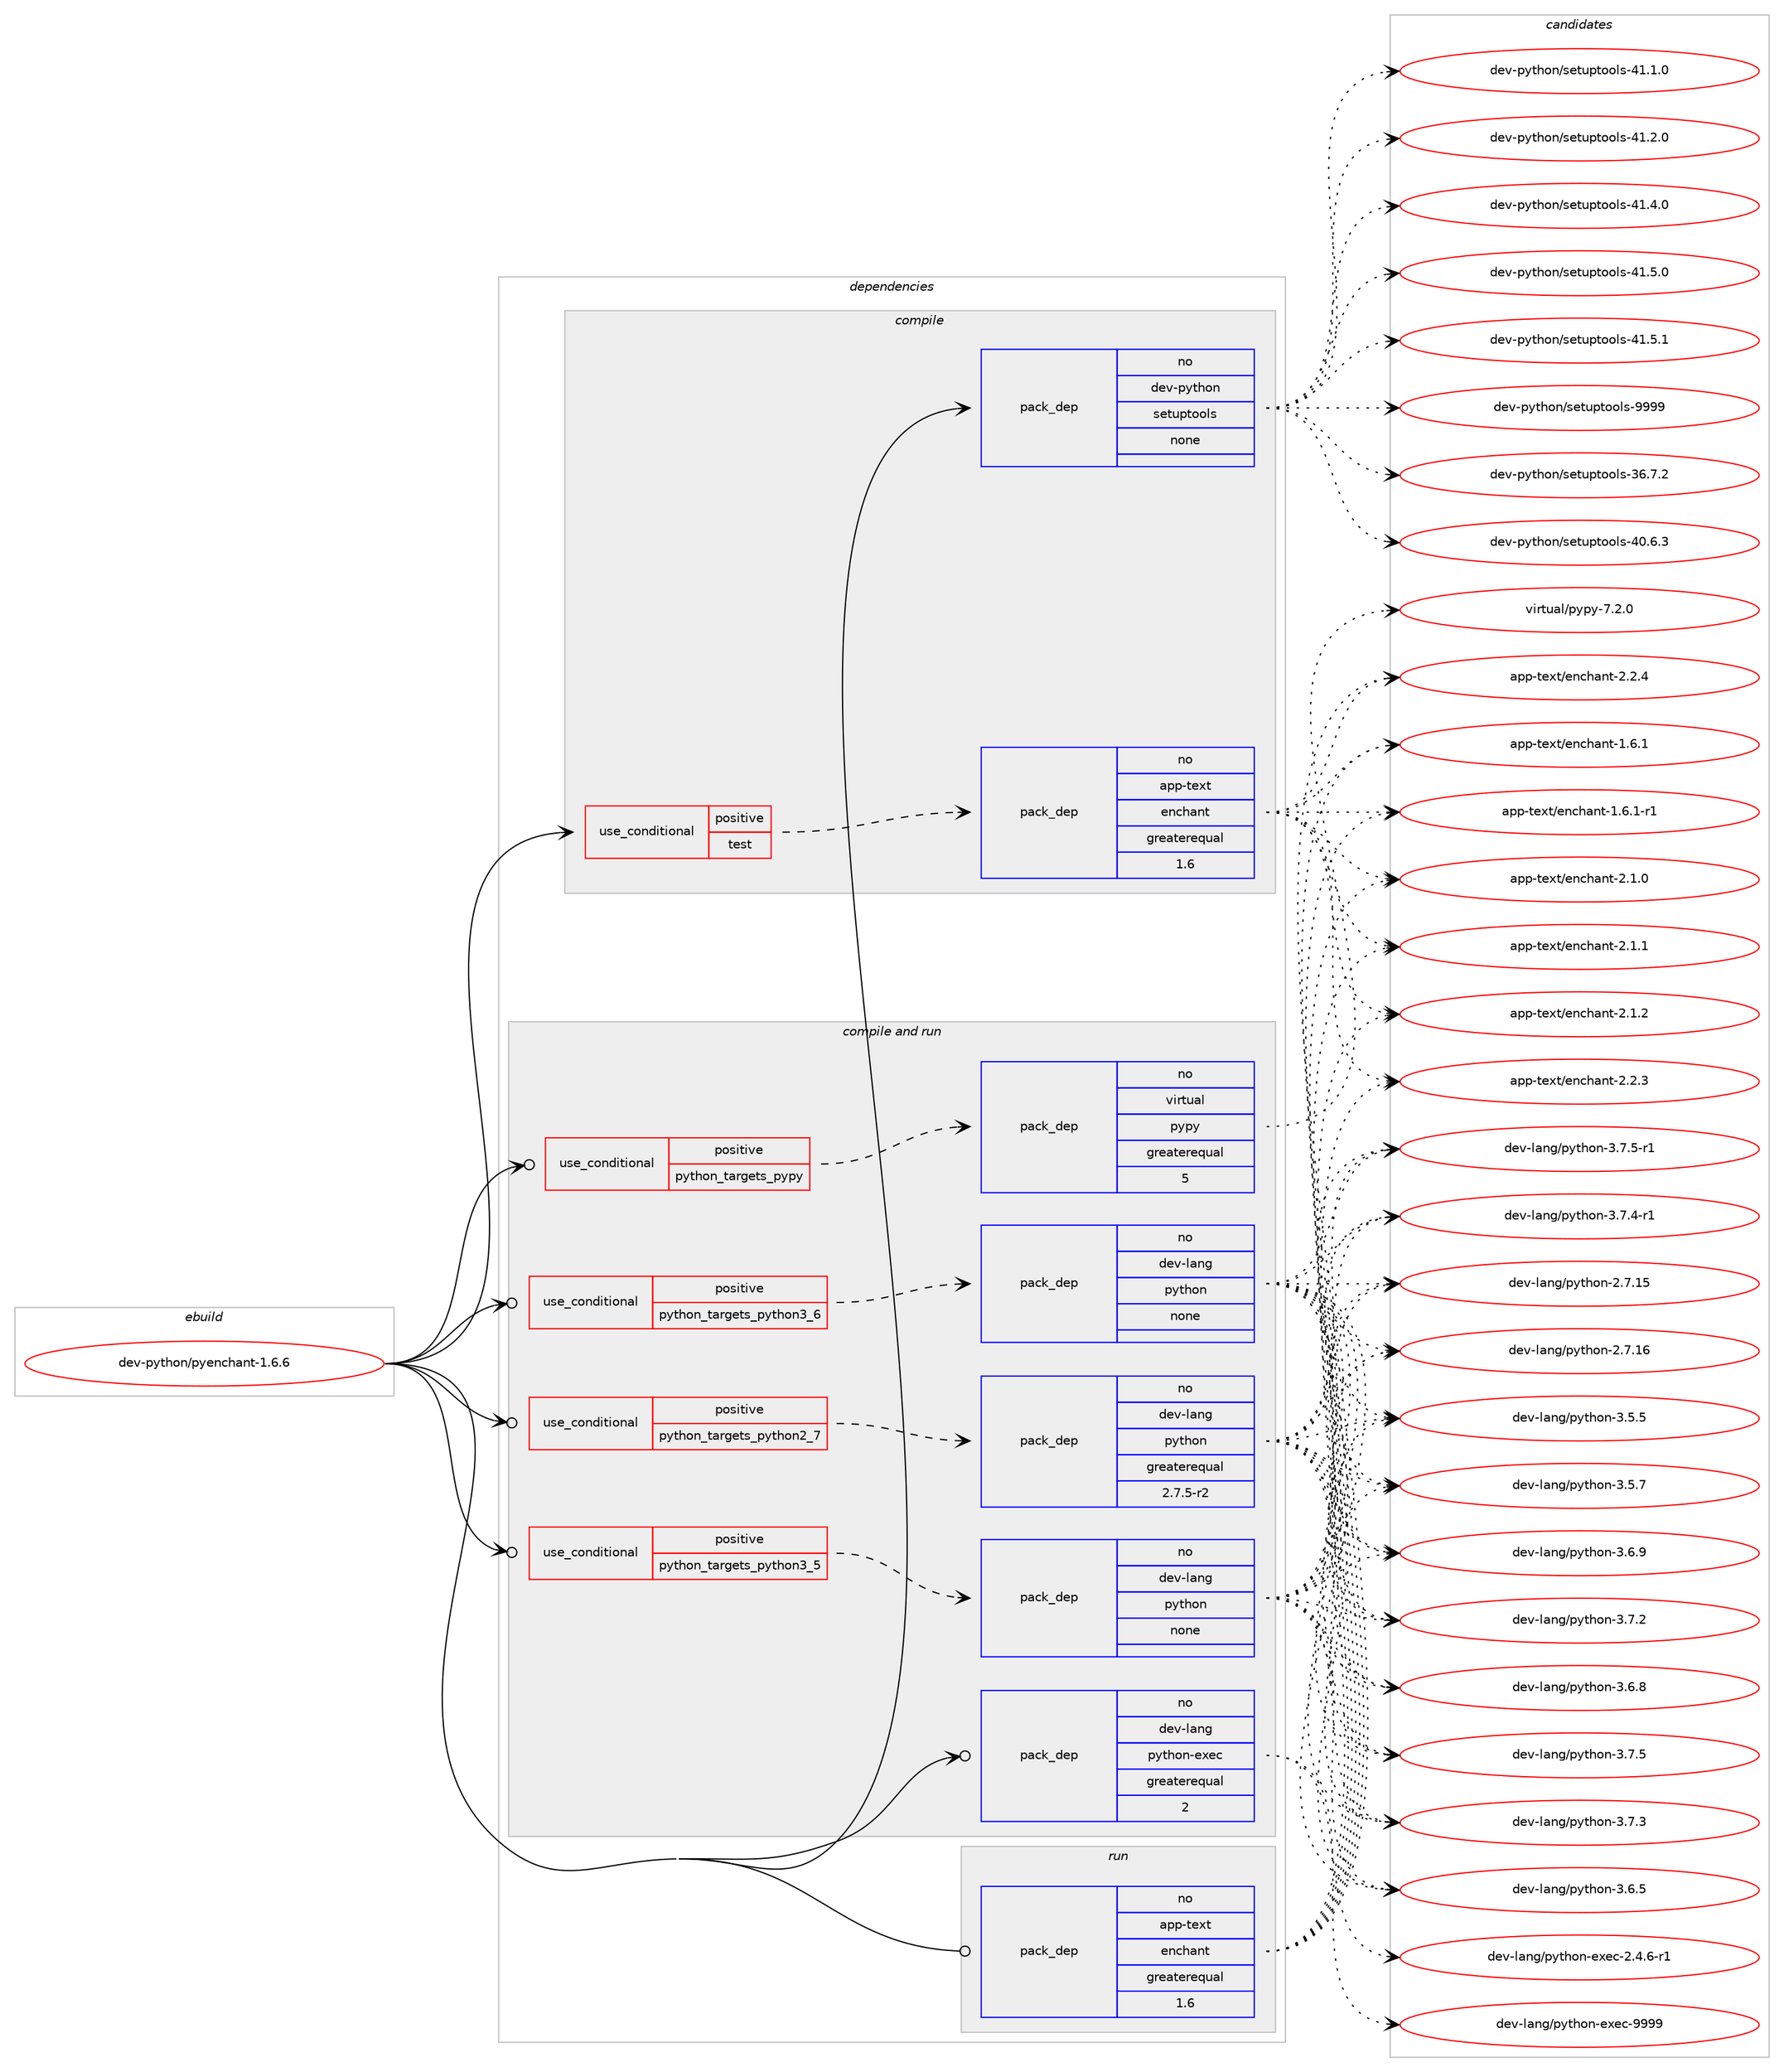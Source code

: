 digraph prolog {

# *************
# Graph options
# *************

newrank=true;
concentrate=true;
compound=true;
graph [rankdir=LR,fontname=Helvetica,fontsize=10,ranksep=1.5];#, ranksep=2.5, nodesep=0.2];
edge  [arrowhead=vee];
node  [fontname=Helvetica,fontsize=10];

# **********
# The ebuild
# **********

subgraph cluster_leftcol {
color=gray;
rank=same;
label=<<i>ebuild</i>>;
id [label="dev-python/pyenchant-1.6.6", color=red, width=4, href="../dev-python/pyenchant-1.6.6.svg"];
}

# ****************
# The dependencies
# ****************

subgraph cluster_midcol {
color=gray;
label=<<i>dependencies</i>>;
subgraph cluster_compile {
fillcolor="#eeeeee";
style=filled;
label=<<i>compile</i>>;
subgraph cond145736 {
dependency625463 [label=<<TABLE BORDER="0" CELLBORDER="1" CELLSPACING="0" CELLPADDING="4"><TR><TD ROWSPAN="3" CELLPADDING="10">use_conditional</TD></TR><TR><TD>positive</TD></TR><TR><TD>test</TD></TR></TABLE>>, shape=none, color=red];
subgraph pack467883 {
dependency625464 [label=<<TABLE BORDER="0" CELLBORDER="1" CELLSPACING="0" CELLPADDING="4" WIDTH="220"><TR><TD ROWSPAN="6" CELLPADDING="30">pack_dep</TD></TR><TR><TD WIDTH="110">no</TD></TR><TR><TD>app-text</TD></TR><TR><TD>enchant</TD></TR><TR><TD>greaterequal</TD></TR><TR><TD>1.6</TD></TR></TABLE>>, shape=none, color=blue];
}
dependency625463:e -> dependency625464:w [weight=20,style="dashed",arrowhead="vee"];
}
id:e -> dependency625463:w [weight=20,style="solid",arrowhead="vee"];
subgraph pack467884 {
dependency625465 [label=<<TABLE BORDER="0" CELLBORDER="1" CELLSPACING="0" CELLPADDING="4" WIDTH="220"><TR><TD ROWSPAN="6" CELLPADDING="30">pack_dep</TD></TR><TR><TD WIDTH="110">no</TD></TR><TR><TD>dev-python</TD></TR><TR><TD>setuptools</TD></TR><TR><TD>none</TD></TR><TR><TD></TD></TR></TABLE>>, shape=none, color=blue];
}
id:e -> dependency625465:w [weight=20,style="solid",arrowhead="vee"];
}
subgraph cluster_compileandrun {
fillcolor="#eeeeee";
style=filled;
label=<<i>compile and run</i>>;
subgraph cond145737 {
dependency625466 [label=<<TABLE BORDER="0" CELLBORDER="1" CELLSPACING="0" CELLPADDING="4"><TR><TD ROWSPAN="3" CELLPADDING="10">use_conditional</TD></TR><TR><TD>positive</TD></TR><TR><TD>python_targets_pypy</TD></TR></TABLE>>, shape=none, color=red];
subgraph pack467885 {
dependency625467 [label=<<TABLE BORDER="0" CELLBORDER="1" CELLSPACING="0" CELLPADDING="4" WIDTH="220"><TR><TD ROWSPAN="6" CELLPADDING="30">pack_dep</TD></TR><TR><TD WIDTH="110">no</TD></TR><TR><TD>virtual</TD></TR><TR><TD>pypy</TD></TR><TR><TD>greaterequal</TD></TR><TR><TD>5</TD></TR></TABLE>>, shape=none, color=blue];
}
dependency625466:e -> dependency625467:w [weight=20,style="dashed",arrowhead="vee"];
}
id:e -> dependency625466:w [weight=20,style="solid",arrowhead="odotvee"];
subgraph cond145738 {
dependency625468 [label=<<TABLE BORDER="0" CELLBORDER="1" CELLSPACING="0" CELLPADDING="4"><TR><TD ROWSPAN="3" CELLPADDING="10">use_conditional</TD></TR><TR><TD>positive</TD></TR><TR><TD>python_targets_python2_7</TD></TR></TABLE>>, shape=none, color=red];
subgraph pack467886 {
dependency625469 [label=<<TABLE BORDER="0" CELLBORDER="1" CELLSPACING="0" CELLPADDING="4" WIDTH="220"><TR><TD ROWSPAN="6" CELLPADDING="30">pack_dep</TD></TR><TR><TD WIDTH="110">no</TD></TR><TR><TD>dev-lang</TD></TR><TR><TD>python</TD></TR><TR><TD>greaterequal</TD></TR><TR><TD>2.7.5-r2</TD></TR></TABLE>>, shape=none, color=blue];
}
dependency625468:e -> dependency625469:w [weight=20,style="dashed",arrowhead="vee"];
}
id:e -> dependency625468:w [weight=20,style="solid",arrowhead="odotvee"];
subgraph cond145739 {
dependency625470 [label=<<TABLE BORDER="0" CELLBORDER="1" CELLSPACING="0" CELLPADDING="4"><TR><TD ROWSPAN="3" CELLPADDING="10">use_conditional</TD></TR><TR><TD>positive</TD></TR><TR><TD>python_targets_python3_5</TD></TR></TABLE>>, shape=none, color=red];
subgraph pack467887 {
dependency625471 [label=<<TABLE BORDER="0" CELLBORDER="1" CELLSPACING="0" CELLPADDING="4" WIDTH="220"><TR><TD ROWSPAN="6" CELLPADDING="30">pack_dep</TD></TR><TR><TD WIDTH="110">no</TD></TR><TR><TD>dev-lang</TD></TR><TR><TD>python</TD></TR><TR><TD>none</TD></TR><TR><TD></TD></TR></TABLE>>, shape=none, color=blue];
}
dependency625470:e -> dependency625471:w [weight=20,style="dashed",arrowhead="vee"];
}
id:e -> dependency625470:w [weight=20,style="solid",arrowhead="odotvee"];
subgraph cond145740 {
dependency625472 [label=<<TABLE BORDER="0" CELLBORDER="1" CELLSPACING="0" CELLPADDING="4"><TR><TD ROWSPAN="3" CELLPADDING="10">use_conditional</TD></TR><TR><TD>positive</TD></TR><TR><TD>python_targets_python3_6</TD></TR></TABLE>>, shape=none, color=red];
subgraph pack467888 {
dependency625473 [label=<<TABLE BORDER="0" CELLBORDER="1" CELLSPACING="0" CELLPADDING="4" WIDTH="220"><TR><TD ROWSPAN="6" CELLPADDING="30">pack_dep</TD></TR><TR><TD WIDTH="110">no</TD></TR><TR><TD>dev-lang</TD></TR><TR><TD>python</TD></TR><TR><TD>none</TD></TR><TR><TD></TD></TR></TABLE>>, shape=none, color=blue];
}
dependency625472:e -> dependency625473:w [weight=20,style="dashed",arrowhead="vee"];
}
id:e -> dependency625472:w [weight=20,style="solid",arrowhead="odotvee"];
subgraph pack467889 {
dependency625474 [label=<<TABLE BORDER="0" CELLBORDER="1" CELLSPACING="0" CELLPADDING="4" WIDTH="220"><TR><TD ROWSPAN="6" CELLPADDING="30">pack_dep</TD></TR><TR><TD WIDTH="110">no</TD></TR><TR><TD>dev-lang</TD></TR><TR><TD>python-exec</TD></TR><TR><TD>greaterequal</TD></TR><TR><TD>2</TD></TR></TABLE>>, shape=none, color=blue];
}
id:e -> dependency625474:w [weight=20,style="solid",arrowhead="odotvee"];
}
subgraph cluster_run {
fillcolor="#eeeeee";
style=filled;
label=<<i>run</i>>;
subgraph pack467890 {
dependency625475 [label=<<TABLE BORDER="0" CELLBORDER="1" CELLSPACING="0" CELLPADDING="4" WIDTH="220"><TR><TD ROWSPAN="6" CELLPADDING="30">pack_dep</TD></TR><TR><TD WIDTH="110">no</TD></TR><TR><TD>app-text</TD></TR><TR><TD>enchant</TD></TR><TR><TD>greaterequal</TD></TR><TR><TD>1.6</TD></TR></TABLE>>, shape=none, color=blue];
}
id:e -> dependency625475:w [weight=20,style="solid",arrowhead="odot"];
}
}

# **************
# The candidates
# **************

subgraph cluster_choices {
rank=same;
color=gray;
label=<<i>candidates</i>>;

subgraph choice467883 {
color=black;
nodesep=1;
choice9711211245116101120116471011109910497110116454946544649 [label="app-text/enchant-1.6.1", color=red, width=4,href="../app-text/enchant-1.6.1.svg"];
choice97112112451161011201164710111099104971101164549465446494511449 [label="app-text/enchant-1.6.1-r1", color=red, width=4,href="../app-text/enchant-1.6.1-r1.svg"];
choice9711211245116101120116471011109910497110116455046494648 [label="app-text/enchant-2.1.0", color=red, width=4,href="../app-text/enchant-2.1.0.svg"];
choice9711211245116101120116471011109910497110116455046494649 [label="app-text/enchant-2.1.1", color=red, width=4,href="../app-text/enchant-2.1.1.svg"];
choice9711211245116101120116471011109910497110116455046494650 [label="app-text/enchant-2.1.2", color=red, width=4,href="../app-text/enchant-2.1.2.svg"];
choice9711211245116101120116471011109910497110116455046504651 [label="app-text/enchant-2.2.3", color=red, width=4,href="../app-text/enchant-2.2.3.svg"];
choice9711211245116101120116471011109910497110116455046504652 [label="app-text/enchant-2.2.4", color=red, width=4,href="../app-text/enchant-2.2.4.svg"];
dependency625464:e -> choice9711211245116101120116471011109910497110116454946544649:w [style=dotted,weight="100"];
dependency625464:e -> choice97112112451161011201164710111099104971101164549465446494511449:w [style=dotted,weight="100"];
dependency625464:e -> choice9711211245116101120116471011109910497110116455046494648:w [style=dotted,weight="100"];
dependency625464:e -> choice9711211245116101120116471011109910497110116455046494649:w [style=dotted,weight="100"];
dependency625464:e -> choice9711211245116101120116471011109910497110116455046494650:w [style=dotted,weight="100"];
dependency625464:e -> choice9711211245116101120116471011109910497110116455046504651:w [style=dotted,weight="100"];
dependency625464:e -> choice9711211245116101120116471011109910497110116455046504652:w [style=dotted,weight="100"];
}
subgraph choice467884 {
color=black;
nodesep=1;
choice100101118451121211161041111104711510111611711211611111110811545515446554650 [label="dev-python/setuptools-36.7.2", color=red, width=4,href="../dev-python/setuptools-36.7.2.svg"];
choice100101118451121211161041111104711510111611711211611111110811545524846544651 [label="dev-python/setuptools-40.6.3", color=red, width=4,href="../dev-python/setuptools-40.6.3.svg"];
choice100101118451121211161041111104711510111611711211611111110811545524946494648 [label="dev-python/setuptools-41.1.0", color=red, width=4,href="../dev-python/setuptools-41.1.0.svg"];
choice100101118451121211161041111104711510111611711211611111110811545524946504648 [label="dev-python/setuptools-41.2.0", color=red, width=4,href="../dev-python/setuptools-41.2.0.svg"];
choice100101118451121211161041111104711510111611711211611111110811545524946524648 [label="dev-python/setuptools-41.4.0", color=red, width=4,href="../dev-python/setuptools-41.4.0.svg"];
choice100101118451121211161041111104711510111611711211611111110811545524946534648 [label="dev-python/setuptools-41.5.0", color=red, width=4,href="../dev-python/setuptools-41.5.0.svg"];
choice100101118451121211161041111104711510111611711211611111110811545524946534649 [label="dev-python/setuptools-41.5.1", color=red, width=4,href="../dev-python/setuptools-41.5.1.svg"];
choice10010111845112121116104111110471151011161171121161111111081154557575757 [label="dev-python/setuptools-9999", color=red, width=4,href="../dev-python/setuptools-9999.svg"];
dependency625465:e -> choice100101118451121211161041111104711510111611711211611111110811545515446554650:w [style=dotted,weight="100"];
dependency625465:e -> choice100101118451121211161041111104711510111611711211611111110811545524846544651:w [style=dotted,weight="100"];
dependency625465:e -> choice100101118451121211161041111104711510111611711211611111110811545524946494648:w [style=dotted,weight="100"];
dependency625465:e -> choice100101118451121211161041111104711510111611711211611111110811545524946504648:w [style=dotted,weight="100"];
dependency625465:e -> choice100101118451121211161041111104711510111611711211611111110811545524946524648:w [style=dotted,weight="100"];
dependency625465:e -> choice100101118451121211161041111104711510111611711211611111110811545524946534648:w [style=dotted,weight="100"];
dependency625465:e -> choice100101118451121211161041111104711510111611711211611111110811545524946534649:w [style=dotted,weight="100"];
dependency625465:e -> choice10010111845112121116104111110471151011161171121161111111081154557575757:w [style=dotted,weight="100"];
}
subgraph choice467885 {
color=black;
nodesep=1;
choice1181051141161179710847112121112121455546504648 [label="virtual/pypy-7.2.0", color=red, width=4,href="../virtual/pypy-7.2.0.svg"];
dependency625467:e -> choice1181051141161179710847112121112121455546504648:w [style=dotted,weight="100"];
}
subgraph choice467886 {
color=black;
nodesep=1;
choice10010111845108971101034711212111610411111045504655464953 [label="dev-lang/python-2.7.15", color=red, width=4,href="../dev-lang/python-2.7.15.svg"];
choice10010111845108971101034711212111610411111045504655464954 [label="dev-lang/python-2.7.16", color=red, width=4,href="../dev-lang/python-2.7.16.svg"];
choice100101118451089711010347112121116104111110455146534653 [label="dev-lang/python-3.5.5", color=red, width=4,href="../dev-lang/python-3.5.5.svg"];
choice100101118451089711010347112121116104111110455146534655 [label="dev-lang/python-3.5.7", color=red, width=4,href="../dev-lang/python-3.5.7.svg"];
choice100101118451089711010347112121116104111110455146544653 [label="dev-lang/python-3.6.5", color=red, width=4,href="../dev-lang/python-3.6.5.svg"];
choice100101118451089711010347112121116104111110455146544656 [label="dev-lang/python-3.6.8", color=red, width=4,href="../dev-lang/python-3.6.8.svg"];
choice100101118451089711010347112121116104111110455146544657 [label="dev-lang/python-3.6.9", color=red, width=4,href="../dev-lang/python-3.6.9.svg"];
choice100101118451089711010347112121116104111110455146554650 [label="dev-lang/python-3.7.2", color=red, width=4,href="../dev-lang/python-3.7.2.svg"];
choice100101118451089711010347112121116104111110455146554651 [label="dev-lang/python-3.7.3", color=red, width=4,href="../dev-lang/python-3.7.3.svg"];
choice1001011184510897110103471121211161041111104551465546524511449 [label="dev-lang/python-3.7.4-r1", color=red, width=4,href="../dev-lang/python-3.7.4-r1.svg"];
choice100101118451089711010347112121116104111110455146554653 [label="dev-lang/python-3.7.5", color=red, width=4,href="../dev-lang/python-3.7.5.svg"];
choice1001011184510897110103471121211161041111104551465546534511449 [label="dev-lang/python-3.7.5-r1", color=red, width=4,href="../dev-lang/python-3.7.5-r1.svg"];
dependency625469:e -> choice10010111845108971101034711212111610411111045504655464953:w [style=dotted,weight="100"];
dependency625469:e -> choice10010111845108971101034711212111610411111045504655464954:w [style=dotted,weight="100"];
dependency625469:e -> choice100101118451089711010347112121116104111110455146534653:w [style=dotted,weight="100"];
dependency625469:e -> choice100101118451089711010347112121116104111110455146534655:w [style=dotted,weight="100"];
dependency625469:e -> choice100101118451089711010347112121116104111110455146544653:w [style=dotted,weight="100"];
dependency625469:e -> choice100101118451089711010347112121116104111110455146544656:w [style=dotted,weight="100"];
dependency625469:e -> choice100101118451089711010347112121116104111110455146544657:w [style=dotted,weight="100"];
dependency625469:e -> choice100101118451089711010347112121116104111110455146554650:w [style=dotted,weight="100"];
dependency625469:e -> choice100101118451089711010347112121116104111110455146554651:w [style=dotted,weight="100"];
dependency625469:e -> choice1001011184510897110103471121211161041111104551465546524511449:w [style=dotted,weight="100"];
dependency625469:e -> choice100101118451089711010347112121116104111110455146554653:w [style=dotted,weight="100"];
dependency625469:e -> choice1001011184510897110103471121211161041111104551465546534511449:w [style=dotted,weight="100"];
}
subgraph choice467887 {
color=black;
nodesep=1;
choice10010111845108971101034711212111610411111045504655464953 [label="dev-lang/python-2.7.15", color=red, width=4,href="../dev-lang/python-2.7.15.svg"];
choice10010111845108971101034711212111610411111045504655464954 [label="dev-lang/python-2.7.16", color=red, width=4,href="../dev-lang/python-2.7.16.svg"];
choice100101118451089711010347112121116104111110455146534653 [label="dev-lang/python-3.5.5", color=red, width=4,href="../dev-lang/python-3.5.5.svg"];
choice100101118451089711010347112121116104111110455146534655 [label="dev-lang/python-3.5.7", color=red, width=4,href="../dev-lang/python-3.5.7.svg"];
choice100101118451089711010347112121116104111110455146544653 [label="dev-lang/python-3.6.5", color=red, width=4,href="../dev-lang/python-3.6.5.svg"];
choice100101118451089711010347112121116104111110455146544656 [label="dev-lang/python-3.6.8", color=red, width=4,href="../dev-lang/python-3.6.8.svg"];
choice100101118451089711010347112121116104111110455146544657 [label="dev-lang/python-3.6.9", color=red, width=4,href="../dev-lang/python-3.6.9.svg"];
choice100101118451089711010347112121116104111110455146554650 [label="dev-lang/python-3.7.2", color=red, width=4,href="../dev-lang/python-3.7.2.svg"];
choice100101118451089711010347112121116104111110455146554651 [label="dev-lang/python-3.7.3", color=red, width=4,href="../dev-lang/python-3.7.3.svg"];
choice1001011184510897110103471121211161041111104551465546524511449 [label="dev-lang/python-3.7.4-r1", color=red, width=4,href="../dev-lang/python-3.7.4-r1.svg"];
choice100101118451089711010347112121116104111110455146554653 [label="dev-lang/python-3.7.5", color=red, width=4,href="../dev-lang/python-3.7.5.svg"];
choice1001011184510897110103471121211161041111104551465546534511449 [label="dev-lang/python-3.7.5-r1", color=red, width=4,href="../dev-lang/python-3.7.5-r1.svg"];
dependency625471:e -> choice10010111845108971101034711212111610411111045504655464953:w [style=dotted,weight="100"];
dependency625471:e -> choice10010111845108971101034711212111610411111045504655464954:w [style=dotted,weight="100"];
dependency625471:e -> choice100101118451089711010347112121116104111110455146534653:w [style=dotted,weight="100"];
dependency625471:e -> choice100101118451089711010347112121116104111110455146534655:w [style=dotted,weight="100"];
dependency625471:e -> choice100101118451089711010347112121116104111110455146544653:w [style=dotted,weight="100"];
dependency625471:e -> choice100101118451089711010347112121116104111110455146544656:w [style=dotted,weight="100"];
dependency625471:e -> choice100101118451089711010347112121116104111110455146544657:w [style=dotted,weight="100"];
dependency625471:e -> choice100101118451089711010347112121116104111110455146554650:w [style=dotted,weight="100"];
dependency625471:e -> choice100101118451089711010347112121116104111110455146554651:w [style=dotted,weight="100"];
dependency625471:e -> choice1001011184510897110103471121211161041111104551465546524511449:w [style=dotted,weight="100"];
dependency625471:e -> choice100101118451089711010347112121116104111110455146554653:w [style=dotted,weight="100"];
dependency625471:e -> choice1001011184510897110103471121211161041111104551465546534511449:w [style=dotted,weight="100"];
}
subgraph choice467888 {
color=black;
nodesep=1;
choice10010111845108971101034711212111610411111045504655464953 [label="dev-lang/python-2.7.15", color=red, width=4,href="../dev-lang/python-2.7.15.svg"];
choice10010111845108971101034711212111610411111045504655464954 [label="dev-lang/python-2.7.16", color=red, width=4,href="../dev-lang/python-2.7.16.svg"];
choice100101118451089711010347112121116104111110455146534653 [label="dev-lang/python-3.5.5", color=red, width=4,href="../dev-lang/python-3.5.5.svg"];
choice100101118451089711010347112121116104111110455146534655 [label="dev-lang/python-3.5.7", color=red, width=4,href="../dev-lang/python-3.5.7.svg"];
choice100101118451089711010347112121116104111110455146544653 [label="dev-lang/python-3.6.5", color=red, width=4,href="../dev-lang/python-3.6.5.svg"];
choice100101118451089711010347112121116104111110455146544656 [label="dev-lang/python-3.6.8", color=red, width=4,href="../dev-lang/python-3.6.8.svg"];
choice100101118451089711010347112121116104111110455146544657 [label="dev-lang/python-3.6.9", color=red, width=4,href="../dev-lang/python-3.6.9.svg"];
choice100101118451089711010347112121116104111110455146554650 [label="dev-lang/python-3.7.2", color=red, width=4,href="../dev-lang/python-3.7.2.svg"];
choice100101118451089711010347112121116104111110455146554651 [label="dev-lang/python-3.7.3", color=red, width=4,href="../dev-lang/python-3.7.3.svg"];
choice1001011184510897110103471121211161041111104551465546524511449 [label="dev-lang/python-3.7.4-r1", color=red, width=4,href="../dev-lang/python-3.7.4-r1.svg"];
choice100101118451089711010347112121116104111110455146554653 [label="dev-lang/python-3.7.5", color=red, width=4,href="../dev-lang/python-3.7.5.svg"];
choice1001011184510897110103471121211161041111104551465546534511449 [label="dev-lang/python-3.7.5-r1", color=red, width=4,href="../dev-lang/python-3.7.5-r1.svg"];
dependency625473:e -> choice10010111845108971101034711212111610411111045504655464953:w [style=dotted,weight="100"];
dependency625473:e -> choice10010111845108971101034711212111610411111045504655464954:w [style=dotted,weight="100"];
dependency625473:e -> choice100101118451089711010347112121116104111110455146534653:w [style=dotted,weight="100"];
dependency625473:e -> choice100101118451089711010347112121116104111110455146534655:w [style=dotted,weight="100"];
dependency625473:e -> choice100101118451089711010347112121116104111110455146544653:w [style=dotted,weight="100"];
dependency625473:e -> choice100101118451089711010347112121116104111110455146544656:w [style=dotted,weight="100"];
dependency625473:e -> choice100101118451089711010347112121116104111110455146544657:w [style=dotted,weight="100"];
dependency625473:e -> choice100101118451089711010347112121116104111110455146554650:w [style=dotted,weight="100"];
dependency625473:e -> choice100101118451089711010347112121116104111110455146554651:w [style=dotted,weight="100"];
dependency625473:e -> choice1001011184510897110103471121211161041111104551465546524511449:w [style=dotted,weight="100"];
dependency625473:e -> choice100101118451089711010347112121116104111110455146554653:w [style=dotted,weight="100"];
dependency625473:e -> choice1001011184510897110103471121211161041111104551465546534511449:w [style=dotted,weight="100"];
}
subgraph choice467889 {
color=black;
nodesep=1;
choice10010111845108971101034711212111610411111045101120101994550465246544511449 [label="dev-lang/python-exec-2.4.6-r1", color=red, width=4,href="../dev-lang/python-exec-2.4.6-r1.svg"];
choice10010111845108971101034711212111610411111045101120101994557575757 [label="dev-lang/python-exec-9999", color=red, width=4,href="../dev-lang/python-exec-9999.svg"];
dependency625474:e -> choice10010111845108971101034711212111610411111045101120101994550465246544511449:w [style=dotted,weight="100"];
dependency625474:e -> choice10010111845108971101034711212111610411111045101120101994557575757:w [style=dotted,weight="100"];
}
subgraph choice467890 {
color=black;
nodesep=1;
choice9711211245116101120116471011109910497110116454946544649 [label="app-text/enchant-1.6.1", color=red, width=4,href="../app-text/enchant-1.6.1.svg"];
choice97112112451161011201164710111099104971101164549465446494511449 [label="app-text/enchant-1.6.1-r1", color=red, width=4,href="../app-text/enchant-1.6.1-r1.svg"];
choice9711211245116101120116471011109910497110116455046494648 [label="app-text/enchant-2.1.0", color=red, width=4,href="../app-text/enchant-2.1.0.svg"];
choice9711211245116101120116471011109910497110116455046494649 [label="app-text/enchant-2.1.1", color=red, width=4,href="../app-text/enchant-2.1.1.svg"];
choice9711211245116101120116471011109910497110116455046494650 [label="app-text/enchant-2.1.2", color=red, width=4,href="../app-text/enchant-2.1.2.svg"];
choice9711211245116101120116471011109910497110116455046504651 [label="app-text/enchant-2.2.3", color=red, width=4,href="../app-text/enchant-2.2.3.svg"];
choice9711211245116101120116471011109910497110116455046504652 [label="app-text/enchant-2.2.4", color=red, width=4,href="../app-text/enchant-2.2.4.svg"];
dependency625475:e -> choice9711211245116101120116471011109910497110116454946544649:w [style=dotted,weight="100"];
dependency625475:e -> choice97112112451161011201164710111099104971101164549465446494511449:w [style=dotted,weight="100"];
dependency625475:e -> choice9711211245116101120116471011109910497110116455046494648:w [style=dotted,weight="100"];
dependency625475:e -> choice9711211245116101120116471011109910497110116455046494649:w [style=dotted,weight="100"];
dependency625475:e -> choice9711211245116101120116471011109910497110116455046494650:w [style=dotted,weight="100"];
dependency625475:e -> choice9711211245116101120116471011109910497110116455046504651:w [style=dotted,weight="100"];
dependency625475:e -> choice9711211245116101120116471011109910497110116455046504652:w [style=dotted,weight="100"];
}
}

}
